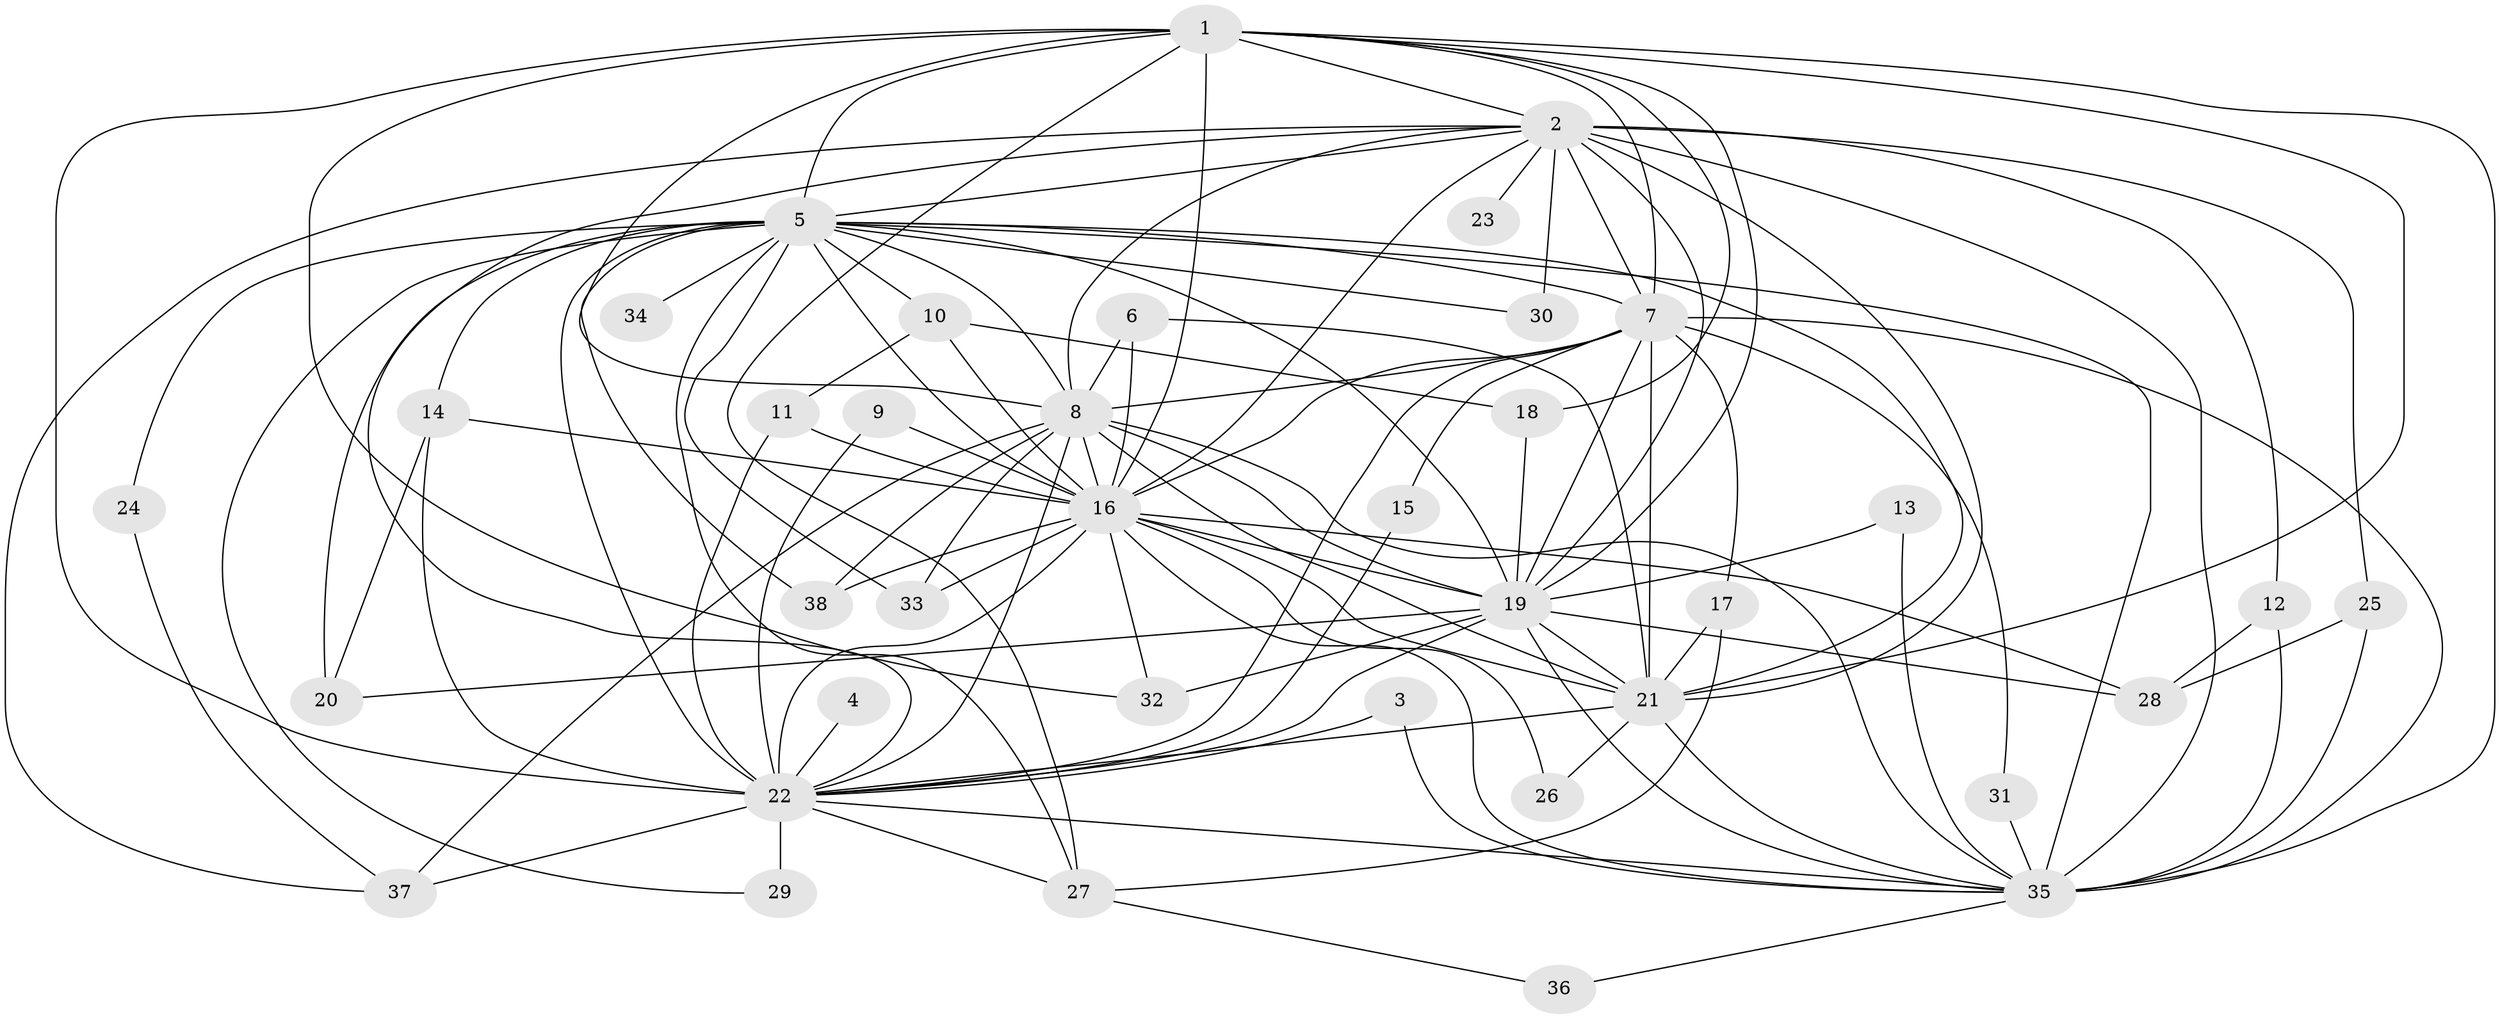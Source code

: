 // original degree distribution, {16: 0.013333333333333334, 14: 0.013333333333333334, 23: 0.013333333333333334, 19: 0.02666666666666667, 15: 0.013333333333333334, 17: 0.02666666666666667, 28: 0.013333333333333334, 22: 0.013333333333333334, 2: 0.6, 3: 0.17333333333333334, 5: 0.04, 4: 0.05333333333333334}
// Generated by graph-tools (version 1.1) at 2025/01/03/09/25 03:01:20]
// undirected, 38 vertices, 111 edges
graph export_dot {
graph [start="1"]
  node [color=gray90,style=filled];
  1;
  2;
  3;
  4;
  5;
  6;
  7;
  8;
  9;
  10;
  11;
  12;
  13;
  14;
  15;
  16;
  17;
  18;
  19;
  20;
  21;
  22;
  23;
  24;
  25;
  26;
  27;
  28;
  29;
  30;
  31;
  32;
  33;
  34;
  35;
  36;
  37;
  38;
  1 -- 2 [weight=1.0];
  1 -- 5 [weight=1.0];
  1 -- 7 [weight=1.0];
  1 -- 8 [weight=2.0];
  1 -- 16 [weight=2.0];
  1 -- 18 [weight=1.0];
  1 -- 19 [weight=1.0];
  1 -- 21 [weight=1.0];
  1 -- 22 [weight=2.0];
  1 -- 27 [weight=1.0];
  1 -- 32 [weight=1.0];
  1 -- 35 [weight=2.0];
  2 -- 5 [weight=1.0];
  2 -- 7 [weight=1.0];
  2 -- 8 [weight=1.0];
  2 -- 12 [weight=1.0];
  2 -- 16 [weight=1.0];
  2 -- 19 [weight=2.0];
  2 -- 21 [weight=1.0];
  2 -- 22 [weight=1.0];
  2 -- 23 [weight=1.0];
  2 -- 25 [weight=1.0];
  2 -- 30 [weight=1.0];
  2 -- 35 [weight=1.0];
  2 -- 37 [weight=1.0];
  3 -- 22 [weight=1.0];
  3 -- 35 [weight=1.0];
  4 -- 22 [weight=1.0];
  5 -- 7 [weight=1.0];
  5 -- 8 [weight=1.0];
  5 -- 10 [weight=1.0];
  5 -- 14 [weight=1.0];
  5 -- 16 [weight=1.0];
  5 -- 19 [weight=1.0];
  5 -- 20 [weight=1.0];
  5 -- 21 [weight=2.0];
  5 -- 22 [weight=1.0];
  5 -- 24 [weight=1.0];
  5 -- 27 [weight=1.0];
  5 -- 29 [weight=1.0];
  5 -- 30 [weight=1.0];
  5 -- 33 [weight=1.0];
  5 -- 34 [weight=1.0];
  5 -- 35 [weight=2.0];
  5 -- 38 [weight=1.0];
  6 -- 8 [weight=1.0];
  6 -- 16 [weight=1.0];
  6 -- 21 [weight=1.0];
  7 -- 8 [weight=1.0];
  7 -- 15 [weight=1.0];
  7 -- 16 [weight=2.0];
  7 -- 17 [weight=1.0];
  7 -- 19 [weight=2.0];
  7 -- 21 [weight=1.0];
  7 -- 22 [weight=1.0];
  7 -- 31 [weight=1.0];
  7 -- 35 [weight=2.0];
  8 -- 16 [weight=2.0];
  8 -- 19 [weight=1.0];
  8 -- 21 [weight=1.0];
  8 -- 22 [weight=1.0];
  8 -- 33 [weight=2.0];
  8 -- 35 [weight=1.0];
  8 -- 37 [weight=2.0];
  8 -- 38 [weight=1.0];
  9 -- 16 [weight=1.0];
  9 -- 22 [weight=2.0];
  10 -- 11 [weight=1.0];
  10 -- 16 [weight=2.0];
  10 -- 18 [weight=1.0];
  11 -- 16 [weight=1.0];
  11 -- 22 [weight=1.0];
  12 -- 28 [weight=1.0];
  12 -- 35 [weight=1.0];
  13 -- 19 [weight=1.0];
  13 -- 35 [weight=1.0];
  14 -- 16 [weight=1.0];
  14 -- 20 [weight=1.0];
  14 -- 22 [weight=1.0];
  15 -- 22 [weight=1.0];
  16 -- 19 [weight=3.0];
  16 -- 21 [weight=2.0];
  16 -- 22 [weight=2.0];
  16 -- 26 [weight=2.0];
  16 -- 28 [weight=1.0];
  16 -- 32 [weight=1.0];
  16 -- 33 [weight=1.0];
  16 -- 35 [weight=1.0];
  16 -- 38 [weight=1.0];
  17 -- 21 [weight=1.0];
  17 -- 27 [weight=1.0];
  18 -- 19 [weight=1.0];
  19 -- 20 [weight=2.0];
  19 -- 21 [weight=1.0];
  19 -- 22 [weight=1.0];
  19 -- 28 [weight=1.0];
  19 -- 32 [weight=1.0];
  19 -- 35 [weight=1.0];
  21 -- 22 [weight=1.0];
  21 -- 26 [weight=1.0];
  21 -- 35 [weight=1.0];
  22 -- 27 [weight=1.0];
  22 -- 29 [weight=2.0];
  22 -- 35 [weight=1.0];
  22 -- 37 [weight=1.0];
  24 -- 37 [weight=1.0];
  25 -- 28 [weight=1.0];
  25 -- 35 [weight=1.0];
  27 -- 36 [weight=1.0];
  31 -- 35 [weight=1.0];
  35 -- 36 [weight=1.0];
}
